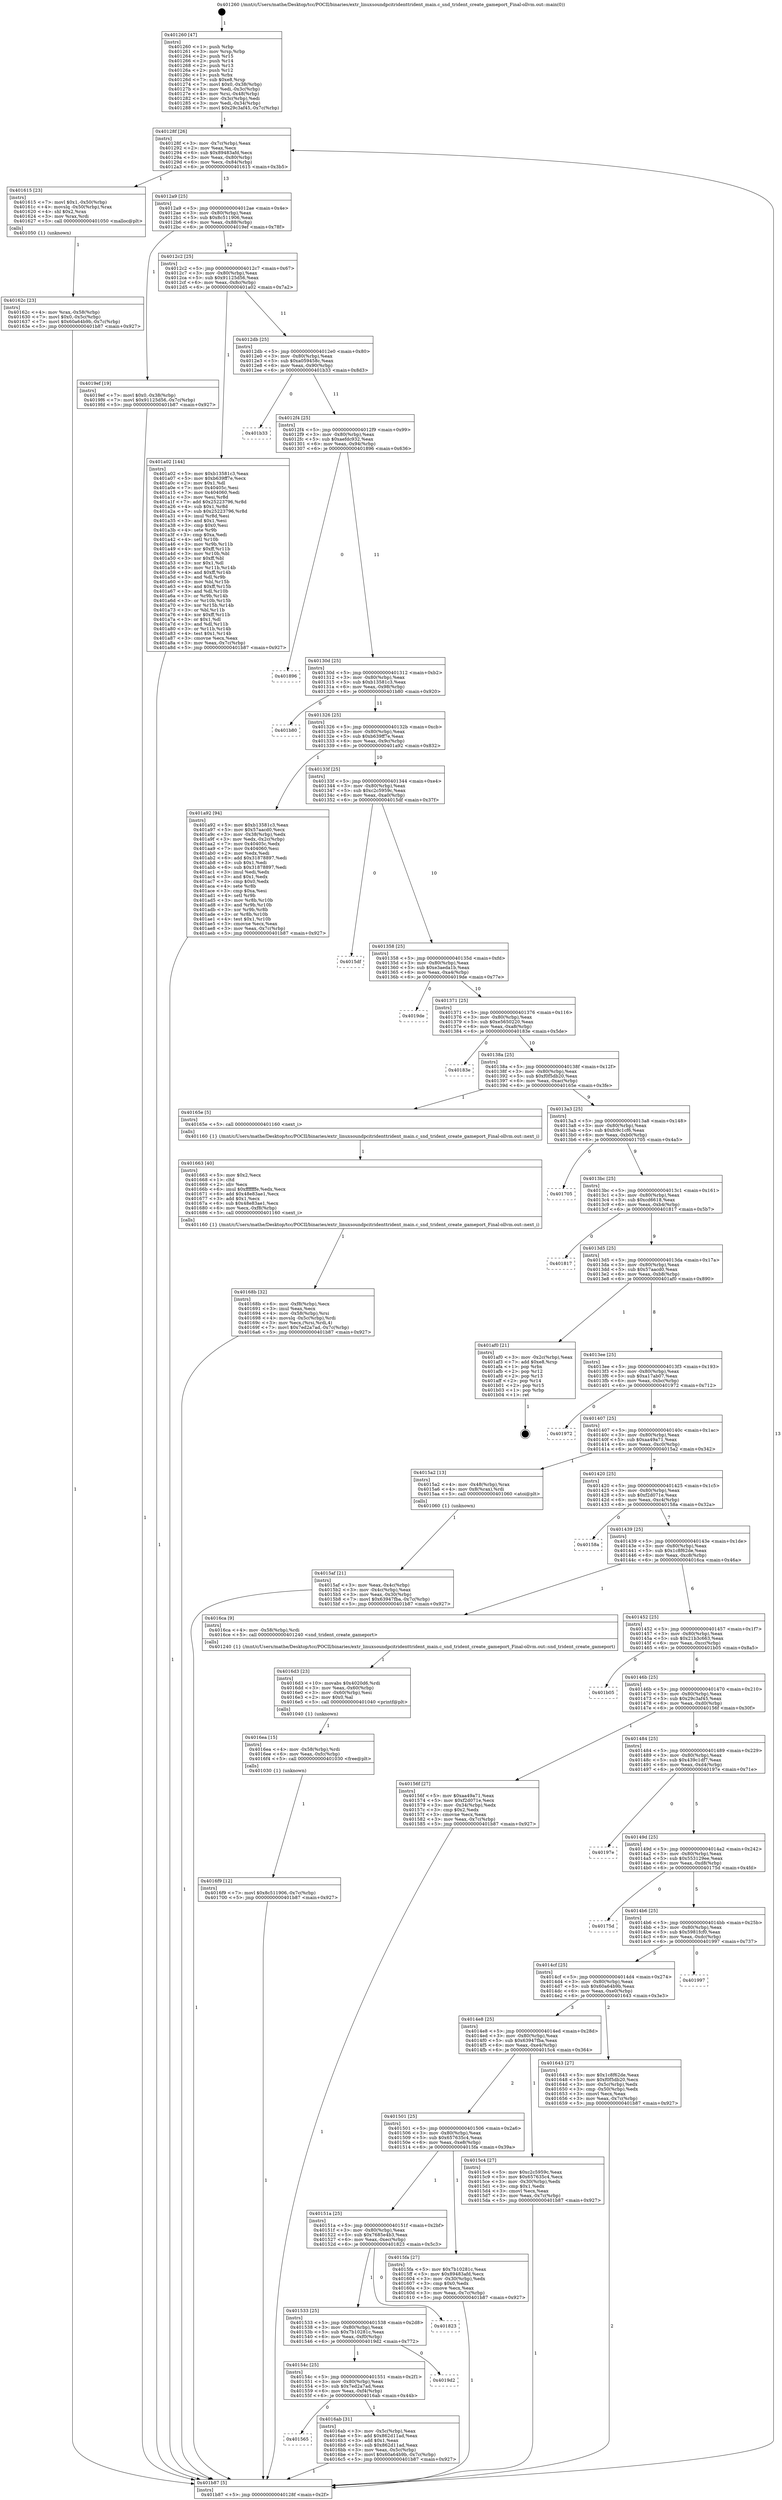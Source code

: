 digraph "0x401260" {
  label = "0x401260 (/mnt/c/Users/mathe/Desktop/tcc/POCII/binaries/extr_linuxsoundpcitridenttrident_main.c_snd_trident_create_gameport_Final-ollvm.out::main(0))"
  labelloc = "t"
  node[shape=record]

  Entry [label="",width=0.3,height=0.3,shape=circle,fillcolor=black,style=filled]
  "0x40128f" [label="{
     0x40128f [26]\l
     | [instrs]\l
     &nbsp;&nbsp;0x40128f \<+3\>: mov -0x7c(%rbp),%eax\l
     &nbsp;&nbsp;0x401292 \<+2\>: mov %eax,%ecx\l
     &nbsp;&nbsp;0x401294 \<+6\>: sub $0x89483afd,%ecx\l
     &nbsp;&nbsp;0x40129a \<+3\>: mov %eax,-0x80(%rbp)\l
     &nbsp;&nbsp;0x40129d \<+6\>: mov %ecx,-0x84(%rbp)\l
     &nbsp;&nbsp;0x4012a3 \<+6\>: je 0000000000401615 \<main+0x3b5\>\l
  }"]
  "0x401615" [label="{
     0x401615 [23]\l
     | [instrs]\l
     &nbsp;&nbsp;0x401615 \<+7\>: movl $0x1,-0x50(%rbp)\l
     &nbsp;&nbsp;0x40161c \<+4\>: movslq -0x50(%rbp),%rax\l
     &nbsp;&nbsp;0x401620 \<+4\>: shl $0x2,%rax\l
     &nbsp;&nbsp;0x401624 \<+3\>: mov %rax,%rdi\l
     &nbsp;&nbsp;0x401627 \<+5\>: call 0000000000401050 \<malloc@plt\>\l
     | [calls]\l
     &nbsp;&nbsp;0x401050 \{1\} (unknown)\l
  }"]
  "0x4012a9" [label="{
     0x4012a9 [25]\l
     | [instrs]\l
     &nbsp;&nbsp;0x4012a9 \<+5\>: jmp 00000000004012ae \<main+0x4e\>\l
     &nbsp;&nbsp;0x4012ae \<+3\>: mov -0x80(%rbp),%eax\l
     &nbsp;&nbsp;0x4012b1 \<+5\>: sub $0x8c511906,%eax\l
     &nbsp;&nbsp;0x4012b6 \<+6\>: mov %eax,-0x88(%rbp)\l
     &nbsp;&nbsp;0x4012bc \<+6\>: je 00000000004019ef \<main+0x78f\>\l
  }"]
  Exit [label="",width=0.3,height=0.3,shape=circle,fillcolor=black,style=filled,peripheries=2]
  "0x4019ef" [label="{
     0x4019ef [19]\l
     | [instrs]\l
     &nbsp;&nbsp;0x4019ef \<+7\>: movl $0x0,-0x38(%rbp)\l
     &nbsp;&nbsp;0x4019f6 \<+7\>: movl $0x91125d56,-0x7c(%rbp)\l
     &nbsp;&nbsp;0x4019fd \<+5\>: jmp 0000000000401b87 \<main+0x927\>\l
  }"]
  "0x4012c2" [label="{
     0x4012c2 [25]\l
     | [instrs]\l
     &nbsp;&nbsp;0x4012c2 \<+5\>: jmp 00000000004012c7 \<main+0x67\>\l
     &nbsp;&nbsp;0x4012c7 \<+3\>: mov -0x80(%rbp),%eax\l
     &nbsp;&nbsp;0x4012ca \<+5\>: sub $0x91125d56,%eax\l
     &nbsp;&nbsp;0x4012cf \<+6\>: mov %eax,-0x8c(%rbp)\l
     &nbsp;&nbsp;0x4012d5 \<+6\>: je 0000000000401a02 \<main+0x7a2\>\l
  }"]
  "0x4016f9" [label="{
     0x4016f9 [12]\l
     | [instrs]\l
     &nbsp;&nbsp;0x4016f9 \<+7\>: movl $0x8c511906,-0x7c(%rbp)\l
     &nbsp;&nbsp;0x401700 \<+5\>: jmp 0000000000401b87 \<main+0x927\>\l
  }"]
  "0x401a02" [label="{
     0x401a02 [144]\l
     | [instrs]\l
     &nbsp;&nbsp;0x401a02 \<+5\>: mov $0xb13581c3,%eax\l
     &nbsp;&nbsp;0x401a07 \<+5\>: mov $0xb639ff7e,%ecx\l
     &nbsp;&nbsp;0x401a0c \<+2\>: mov $0x1,%dl\l
     &nbsp;&nbsp;0x401a0e \<+7\>: mov 0x40405c,%esi\l
     &nbsp;&nbsp;0x401a15 \<+7\>: mov 0x404060,%edi\l
     &nbsp;&nbsp;0x401a1c \<+3\>: mov %esi,%r8d\l
     &nbsp;&nbsp;0x401a1f \<+7\>: add $0x25223796,%r8d\l
     &nbsp;&nbsp;0x401a26 \<+4\>: sub $0x1,%r8d\l
     &nbsp;&nbsp;0x401a2a \<+7\>: sub $0x25223796,%r8d\l
     &nbsp;&nbsp;0x401a31 \<+4\>: imul %r8d,%esi\l
     &nbsp;&nbsp;0x401a35 \<+3\>: and $0x1,%esi\l
     &nbsp;&nbsp;0x401a38 \<+3\>: cmp $0x0,%esi\l
     &nbsp;&nbsp;0x401a3b \<+4\>: sete %r9b\l
     &nbsp;&nbsp;0x401a3f \<+3\>: cmp $0xa,%edi\l
     &nbsp;&nbsp;0x401a42 \<+4\>: setl %r10b\l
     &nbsp;&nbsp;0x401a46 \<+3\>: mov %r9b,%r11b\l
     &nbsp;&nbsp;0x401a49 \<+4\>: xor $0xff,%r11b\l
     &nbsp;&nbsp;0x401a4d \<+3\>: mov %r10b,%bl\l
     &nbsp;&nbsp;0x401a50 \<+3\>: xor $0xff,%bl\l
     &nbsp;&nbsp;0x401a53 \<+3\>: xor $0x1,%dl\l
     &nbsp;&nbsp;0x401a56 \<+3\>: mov %r11b,%r14b\l
     &nbsp;&nbsp;0x401a59 \<+4\>: and $0xff,%r14b\l
     &nbsp;&nbsp;0x401a5d \<+3\>: and %dl,%r9b\l
     &nbsp;&nbsp;0x401a60 \<+3\>: mov %bl,%r15b\l
     &nbsp;&nbsp;0x401a63 \<+4\>: and $0xff,%r15b\l
     &nbsp;&nbsp;0x401a67 \<+3\>: and %dl,%r10b\l
     &nbsp;&nbsp;0x401a6a \<+3\>: or %r9b,%r14b\l
     &nbsp;&nbsp;0x401a6d \<+3\>: or %r10b,%r15b\l
     &nbsp;&nbsp;0x401a70 \<+3\>: xor %r15b,%r14b\l
     &nbsp;&nbsp;0x401a73 \<+3\>: or %bl,%r11b\l
     &nbsp;&nbsp;0x401a76 \<+4\>: xor $0xff,%r11b\l
     &nbsp;&nbsp;0x401a7a \<+3\>: or $0x1,%dl\l
     &nbsp;&nbsp;0x401a7d \<+3\>: and %dl,%r11b\l
     &nbsp;&nbsp;0x401a80 \<+3\>: or %r11b,%r14b\l
     &nbsp;&nbsp;0x401a83 \<+4\>: test $0x1,%r14b\l
     &nbsp;&nbsp;0x401a87 \<+3\>: cmovne %ecx,%eax\l
     &nbsp;&nbsp;0x401a8a \<+3\>: mov %eax,-0x7c(%rbp)\l
     &nbsp;&nbsp;0x401a8d \<+5\>: jmp 0000000000401b87 \<main+0x927\>\l
  }"]
  "0x4012db" [label="{
     0x4012db [25]\l
     | [instrs]\l
     &nbsp;&nbsp;0x4012db \<+5\>: jmp 00000000004012e0 \<main+0x80\>\l
     &nbsp;&nbsp;0x4012e0 \<+3\>: mov -0x80(%rbp),%eax\l
     &nbsp;&nbsp;0x4012e3 \<+5\>: sub $0xa059458c,%eax\l
     &nbsp;&nbsp;0x4012e8 \<+6\>: mov %eax,-0x90(%rbp)\l
     &nbsp;&nbsp;0x4012ee \<+6\>: je 0000000000401b33 \<main+0x8d3\>\l
  }"]
  "0x4016ea" [label="{
     0x4016ea [15]\l
     | [instrs]\l
     &nbsp;&nbsp;0x4016ea \<+4\>: mov -0x58(%rbp),%rdi\l
     &nbsp;&nbsp;0x4016ee \<+6\>: mov %eax,-0xfc(%rbp)\l
     &nbsp;&nbsp;0x4016f4 \<+5\>: call 0000000000401030 \<free@plt\>\l
     | [calls]\l
     &nbsp;&nbsp;0x401030 \{1\} (unknown)\l
  }"]
  "0x401b33" [label="{
     0x401b33\l
  }", style=dashed]
  "0x4012f4" [label="{
     0x4012f4 [25]\l
     | [instrs]\l
     &nbsp;&nbsp;0x4012f4 \<+5\>: jmp 00000000004012f9 \<main+0x99\>\l
     &nbsp;&nbsp;0x4012f9 \<+3\>: mov -0x80(%rbp),%eax\l
     &nbsp;&nbsp;0x4012fc \<+5\>: sub $0xaefdc932,%eax\l
     &nbsp;&nbsp;0x401301 \<+6\>: mov %eax,-0x94(%rbp)\l
     &nbsp;&nbsp;0x401307 \<+6\>: je 0000000000401896 \<main+0x636\>\l
  }"]
  "0x4016d3" [label="{
     0x4016d3 [23]\l
     | [instrs]\l
     &nbsp;&nbsp;0x4016d3 \<+10\>: movabs $0x4020d6,%rdi\l
     &nbsp;&nbsp;0x4016dd \<+3\>: mov %eax,-0x60(%rbp)\l
     &nbsp;&nbsp;0x4016e0 \<+3\>: mov -0x60(%rbp),%esi\l
     &nbsp;&nbsp;0x4016e3 \<+2\>: mov $0x0,%al\l
     &nbsp;&nbsp;0x4016e5 \<+5\>: call 0000000000401040 \<printf@plt\>\l
     | [calls]\l
     &nbsp;&nbsp;0x401040 \{1\} (unknown)\l
  }"]
  "0x401896" [label="{
     0x401896\l
  }", style=dashed]
  "0x40130d" [label="{
     0x40130d [25]\l
     | [instrs]\l
     &nbsp;&nbsp;0x40130d \<+5\>: jmp 0000000000401312 \<main+0xb2\>\l
     &nbsp;&nbsp;0x401312 \<+3\>: mov -0x80(%rbp),%eax\l
     &nbsp;&nbsp;0x401315 \<+5\>: sub $0xb13581c3,%eax\l
     &nbsp;&nbsp;0x40131a \<+6\>: mov %eax,-0x98(%rbp)\l
     &nbsp;&nbsp;0x401320 \<+6\>: je 0000000000401b80 \<main+0x920\>\l
  }"]
  "0x401565" [label="{
     0x401565\l
  }", style=dashed]
  "0x401b80" [label="{
     0x401b80\l
  }", style=dashed]
  "0x401326" [label="{
     0x401326 [25]\l
     | [instrs]\l
     &nbsp;&nbsp;0x401326 \<+5\>: jmp 000000000040132b \<main+0xcb\>\l
     &nbsp;&nbsp;0x40132b \<+3\>: mov -0x80(%rbp),%eax\l
     &nbsp;&nbsp;0x40132e \<+5\>: sub $0xb639ff7e,%eax\l
     &nbsp;&nbsp;0x401333 \<+6\>: mov %eax,-0x9c(%rbp)\l
     &nbsp;&nbsp;0x401339 \<+6\>: je 0000000000401a92 \<main+0x832\>\l
  }"]
  "0x4016ab" [label="{
     0x4016ab [31]\l
     | [instrs]\l
     &nbsp;&nbsp;0x4016ab \<+3\>: mov -0x5c(%rbp),%eax\l
     &nbsp;&nbsp;0x4016ae \<+5\>: add $0x862d11ad,%eax\l
     &nbsp;&nbsp;0x4016b3 \<+3\>: add $0x1,%eax\l
     &nbsp;&nbsp;0x4016b6 \<+5\>: sub $0x862d11ad,%eax\l
     &nbsp;&nbsp;0x4016bb \<+3\>: mov %eax,-0x5c(%rbp)\l
     &nbsp;&nbsp;0x4016be \<+7\>: movl $0x60a64b9b,-0x7c(%rbp)\l
     &nbsp;&nbsp;0x4016c5 \<+5\>: jmp 0000000000401b87 \<main+0x927\>\l
  }"]
  "0x401a92" [label="{
     0x401a92 [94]\l
     | [instrs]\l
     &nbsp;&nbsp;0x401a92 \<+5\>: mov $0xb13581c3,%eax\l
     &nbsp;&nbsp;0x401a97 \<+5\>: mov $0x57aacd0,%ecx\l
     &nbsp;&nbsp;0x401a9c \<+3\>: mov -0x38(%rbp),%edx\l
     &nbsp;&nbsp;0x401a9f \<+3\>: mov %edx,-0x2c(%rbp)\l
     &nbsp;&nbsp;0x401aa2 \<+7\>: mov 0x40405c,%edx\l
     &nbsp;&nbsp;0x401aa9 \<+7\>: mov 0x404060,%esi\l
     &nbsp;&nbsp;0x401ab0 \<+2\>: mov %edx,%edi\l
     &nbsp;&nbsp;0x401ab2 \<+6\>: add $0x31878897,%edi\l
     &nbsp;&nbsp;0x401ab8 \<+3\>: sub $0x1,%edi\l
     &nbsp;&nbsp;0x401abb \<+6\>: sub $0x31878897,%edi\l
     &nbsp;&nbsp;0x401ac1 \<+3\>: imul %edi,%edx\l
     &nbsp;&nbsp;0x401ac4 \<+3\>: and $0x1,%edx\l
     &nbsp;&nbsp;0x401ac7 \<+3\>: cmp $0x0,%edx\l
     &nbsp;&nbsp;0x401aca \<+4\>: sete %r8b\l
     &nbsp;&nbsp;0x401ace \<+3\>: cmp $0xa,%esi\l
     &nbsp;&nbsp;0x401ad1 \<+4\>: setl %r9b\l
     &nbsp;&nbsp;0x401ad5 \<+3\>: mov %r8b,%r10b\l
     &nbsp;&nbsp;0x401ad8 \<+3\>: and %r9b,%r10b\l
     &nbsp;&nbsp;0x401adb \<+3\>: xor %r9b,%r8b\l
     &nbsp;&nbsp;0x401ade \<+3\>: or %r8b,%r10b\l
     &nbsp;&nbsp;0x401ae1 \<+4\>: test $0x1,%r10b\l
     &nbsp;&nbsp;0x401ae5 \<+3\>: cmovne %ecx,%eax\l
     &nbsp;&nbsp;0x401ae8 \<+3\>: mov %eax,-0x7c(%rbp)\l
     &nbsp;&nbsp;0x401aeb \<+5\>: jmp 0000000000401b87 \<main+0x927\>\l
  }"]
  "0x40133f" [label="{
     0x40133f [25]\l
     | [instrs]\l
     &nbsp;&nbsp;0x40133f \<+5\>: jmp 0000000000401344 \<main+0xe4\>\l
     &nbsp;&nbsp;0x401344 \<+3\>: mov -0x80(%rbp),%eax\l
     &nbsp;&nbsp;0x401347 \<+5\>: sub $0xc2c5959c,%eax\l
     &nbsp;&nbsp;0x40134c \<+6\>: mov %eax,-0xa0(%rbp)\l
     &nbsp;&nbsp;0x401352 \<+6\>: je 00000000004015df \<main+0x37f\>\l
  }"]
  "0x40154c" [label="{
     0x40154c [25]\l
     | [instrs]\l
     &nbsp;&nbsp;0x40154c \<+5\>: jmp 0000000000401551 \<main+0x2f1\>\l
     &nbsp;&nbsp;0x401551 \<+3\>: mov -0x80(%rbp),%eax\l
     &nbsp;&nbsp;0x401554 \<+5\>: sub $0x7ed2a7ad,%eax\l
     &nbsp;&nbsp;0x401559 \<+6\>: mov %eax,-0xf4(%rbp)\l
     &nbsp;&nbsp;0x40155f \<+6\>: je 00000000004016ab \<main+0x44b\>\l
  }"]
  "0x4015df" [label="{
     0x4015df\l
  }", style=dashed]
  "0x401358" [label="{
     0x401358 [25]\l
     | [instrs]\l
     &nbsp;&nbsp;0x401358 \<+5\>: jmp 000000000040135d \<main+0xfd\>\l
     &nbsp;&nbsp;0x40135d \<+3\>: mov -0x80(%rbp),%eax\l
     &nbsp;&nbsp;0x401360 \<+5\>: sub $0xe3aeda1b,%eax\l
     &nbsp;&nbsp;0x401365 \<+6\>: mov %eax,-0xa4(%rbp)\l
     &nbsp;&nbsp;0x40136b \<+6\>: je 00000000004019de \<main+0x77e\>\l
  }"]
  "0x4019d2" [label="{
     0x4019d2\l
  }", style=dashed]
  "0x4019de" [label="{
     0x4019de\l
  }", style=dashed]
  "0x401371" [label="{
     0x401371 [25]\l
     | [instrs]\l
     &nbsp;&nbsp;0x401371 \<+5\>: jmp 0000000000401376 \<main+0x116\>\l
     &nbsp;&nbsp;0x401376 \<+3\>: mov -0x80(%rbp),%eax\l
     &nbsp;&nbsp;0x401379 \<+5\>: sub $0xe5650220,%eax\l
     &nbsp;&nbsp;0x40137e \<+6\>: mov %eax,-0xa8(%rbp)\l
     &nbsp;&nbsp;0x401384 \<+6\>: je 000000000040183e \<main+0x5de\>\l
  }"]
  "0x401533" [label="{
     0x401533 [25]\l
     | [instrs]\l
     &nbsp;&nbsp;0x401533 \<+5\>: jmp 0000000000401538 \<main+0x2d8\>\l
     &nbsp;&nbsp;0x401538 \<+3\>: mov -0x80(%rbp),%eax\l
     &nbsp;&nbsp;0x40153b \<+5\>: sub $0x7b10281c,%eax\l
     &nbsp;&nbsp;0x401540 \<+6\>: mov %eax,-0xf0(%rbp)\l
     &nbsp;&nbsp;0x401546 \<+6\>: je 00000000004019d2 \<main+0x772\>\l
  }"]
  "0x40183e" [label="{
     0x40183e\l
  }", style=dashed]
  "0x40138a" [label="{
     0x40138a [25]\l
     | [instrs]\l
     &nbsp;&nbsp;0x40138a \<+5\>: jmp 000000000040138f \<main+0x12f\>\l
     &nbsp;&nbsp;0x40138f \<+3\>: mov -0x80(%rbp),%eax\l
     &nbsp;&nbsp;0x401392 \<+5\>: sub $0xf0f5db20,%eax\l
     &nbsp;&nbsp;0x401397 \<+6\>: mov %eax,-0xac(%rbp)\l
     &nbsp;&nbsp;0x40139d \<+6\>: je 000000000040165e \<main+0x3fe\>\l
  }"]
  "0x401823" [label="{
     0x401823\l
  }", style=dashed]
  "0x40165e" [label="{
     0x40165e [5]\l
     | [instrs]\l
     &nbsp;&nbsp;0x40165e \<+5\>: call 0000000000401160 \<next_i\>\l
     | [calls]\l
     &nbsp;&nbsp;0x401160 \{1\} (/mnt/c/Users/mathe/Desktop/tcc/POCII/binaries/extr_linuxsoundpcitridenttrident_main.c_snd_trident_create_gameport_Final-ollvm.out::next_i)\l
  }"]
  "0x4013a3" [label="{
     0x4013a3 [25]\l
     | [instrs]\l
     &nbsp;&nbsp;0x4013a3 \<+5\>: jmp 00000000004013a8 \<main+0x148\>\l
     &nbsp;&nbsp;0x4013a8 \<+3\>: mov -0x80(%rbp),%eax\l
     &nbsp;&nbsp;0x4013ab \<+5\>: sub $0xfc9c1cf6,%eax\l
     &nbsp;&nbsp;0x4013b0 \<+6\>: mov %eax,-0xb0(%rbp)\l
     &nbsp;&nbsp;0x4013b6 \<+6\>: je 0000000000401705 \<main+0x4a5\>\l
  }"]
  "0x40168b" [label="{
     0x40168b [32]\l
     | [instrs]\l
     &nbsp;&nbsp;0x40168b \<+6\>: mov -0xf8(%rbp),%ecx\l
     &nbsp;&nbsp;0x401691 \<+3\>: imul %eax,%ecx\l
     &nbsp;&nbsp;0x401694 \<+4\>: mov -0x58(%rbp),%rsi\l
     &nbsp;&nbsp;0x401698 \<+4\>: movslq -0x5c(%rbp),%rdi\l
     &nbsp;&nbsp;0x40169c \<+3\>: mov %ecx,(%rsi,%rdi,4)\l
     &nbsp;&nbsp;0x40169f \<+7\>: movl $0x7ed2a7ad,-0x7c(%rbp)\l
     &nbsp;&nbsp;0x4016a6 \<+5\>: jmp 0000000000401b87 \<main+0x927\>\l
  }"]
  "0x401705" [label="{
     0x401705\l
  }", style=dashed]
  "0x4013bc" [label="{
     0x4013bc [25]\l
     | [instrs]\l
     &nbsp;&nbsp;0x4013bc \<+5\>: jmp 00000000004013c1 \<main+0x161\>\l
     &nbsp;&nbsp;0x4013c1 \<+3\>: mov -0x80(%rbp),%eax\l
     &nbsp;&nbsp;0x4013c4 \<+5\>: sub $0xcd6618,%eax\l
     &nbsp;&nbsp;0x4013c9 \<+6\>: mov %eax,-0xb4(%rbp)\l
     &nbsp;&nbsp;0x4013cf \<+6\>: je 0000000000401817 \<main+0x5b7\>\l
  }"]
  "0x401663" [label="{
     0x401663 [40]\l
     | [instrs]\l
     &nbsp;&nbsp;0x401663 \<+5\>: mov $0x2,%ecx\l
     &nbsp;&nbsp;0x401668 \<+1\>: cltd\l
     &nbsp;&nbsp;0x401669 \<+2\>: idiv %ecx\l
     &nbsp;&nbsp;0x40166b \<+6\>: imul $0xfffffffe,%edx,%ecx\l
     &nbsp;&nbsp;0x401671 \<+6\>: add $0x48e83ae1,%ecx\l
     &nbsp;&nbsp;0x401677 \<+3\>: add $0x1,%ecx\l
     &nbsp;&nbsp;0x40167a \<+6\>: sub $0x48e83ae1,%ecx\l
     &nbsp;&nbsp;0x401680 \<+6\>: mov %ecx,-0xf8(%rbp)\l
     &nbsp;&nbsp;0x401686 \<+5\>: call 0000000000401160 \<next_i\>\l
     | [calls]\l
     &nbsp;&nbsp;0x401160 \{1\} (/mnt/c/Users/mathe/Desktop/tcc/POCII/binaries/extr_linuxsoundpcitridenttrident_main.c_snd_trident_create_gameport_Final-ollvm.out::next_i)\l
  }"]
  "0x401817" [label="{
     0x401817\l
  }", style=dashed]
  "0x4013d5" [label="{
     0x4013d5 [25]\l
     | [instrs]\l
     &nbsp;&nbsp;0x4013d5 \<+5\>: jmp 00000000004013da \<main+0x17a\>\l
     &nbsp;&nbsp;0x4013da \<+3\>: mov -0x80(%rbp),%eax\l
     &nbsp;&nbsp;0x4013dd \<+5\>: sub $0x57aacd0,%eax\l
     &nbsp;&nbsp;0x4013e2 \<+6\>: mov %eax,-0xb8(%rbp)\l
     &nbsp;&nbsp;0x4013e8 \<+6\>: je 0000000000401af0 \<main+0x890\>\l
  }"]
  "0x40162c" [label="{
     0x40162c [23]\l
     | [instrs]\l
     &nbsp;&nbsp;0x40162c \<+4\>: mov %rax,-0x58(%rbp)\l
     &nbsp;&nbsp;0x401630 \<+7\>: movl $0x0,-0x5c(%rbp)\l
     &nbsp;&nbsp;0x401637 \<+7\>: movl $0x60a64b9b,-0x7c(%rbp)\l
     &nbsp;&nbsp;0x40163e \<+5\>: jmp 0000000000401b87 \<main+0x927\>\l
  }"]
  "0x401af0" [label="{
     0x401af0 [21]\l
     | [instrs]\l
     &nbsp;&nbsp;0x401af0 \<+3\>: mov -0x2c(%rbp),%eax\l
     &nbsp;&nbsp;0x401af3 \<+7\>: add $0xe8,%rsp\l
     &nbsp;&nbsp;0x401afa \<+1\>: pop %rbx\l
     &nbsp;&nbsp;0x401afb \<+2\>: pop %r12\l
     &nbsp;&nbsp;0x401afd \<+2\>: pop %r13\l
     &nbsp;&nbsp;0x401aff \<+2\>: pop %r14\l
     &nbsp;&nbsp;0x401b01 \<+2\>: pop %r15\l
     &nbsp;&nbsp;0x401b03 \<+1\>: pop %rbp\l
     &nbsp;&nbsp;0x401b04 \<+1\>: ret\l
  }"]
  "0x4013ee" [label="{
     0x4013ee [25]\l
     | [instrs]\l
     &nbsp;&nbsp;0x4013ee \<+5\>: jmp 00000000004013f3 \<main+0x193\>\l
     &nbsp;&nbsp;0x4013f3 \<+3\>: mov -0x80(%rbp),%eax\l
     &nbsp;&nbsp;0x4013f6 \<+5\>: sub $0xa17ab07,%eax\l
     &nbsp;&nbsp;0x4013fb \<+6\>: mov %eax,-0xbc(%rbp)\l
     &nbsp;&nbsp;0x401401 \<+6\>: je 0000000000401972 \<main+0x712\>\l
  }"]
  "0x40151a" [label="{
     0x40151a [25]\l
     | [instrs]\l
     &nbsp;&nbsp;0x40151a \<+5\>: jmp 000000000040151f \<main+0x2bf\>\l
     &nbsp;&nbsp;0x40151f \<+3\>: mov -0x80(%rbp),%eax\l
     &nbsp;&nbsp;0x401522 \<+5\>: sub $0x7685e4b3,%eax\l
     &nbsp;&nbsp;0x401527 \<+6\>: mov %eax,-0xec(%rbp)\l
     &nbsp;&nbsp;0x40152d \<+6\>: je 0000000000401823 \<main+0x5c3\>\l
  }"]
  "0x401972" [label="{
     0x401972\l
  }", style=dashed]
  "0x401407" [label="{
     0x401407 [25]\l
     | [instrs]\l
     &nbsp;&nbsp;0x401407 \<+5\>: jmp 000000000040140c \<main+0x1ac\>\l
     &nbsp;&nbsp;0x40140c \<+3\>: mov -0x80(%rbp),%eax\l
     &nbsp;&nbsp;0x40140f \<+5\>: sub $0xaa49a71,%eax\l
     &nbsp;&nbsp;0x401414 \<+6\>: mov %eax,-0xc0(%rbp)\l
     &nbsp;&nbsp;0x40141a \<+6\>: je 00000000004015a2 \<main+0x342\>\l
  }"]
  "0x4015fa" [label="{
     0x4015fa [27]\l
     | [instrs]\l
     &nbsp;&nbsp;0x4015fa \<+5\>: mov $0x7b10281c,%eax\l
     &nbsp;&nbsp;0x4015ff \<+5\>: mov $0x89483afd,%ecx\l
     &nbsp;&nbsp;0x401604 \<+3\>: mov -0x30(%rbp),%edx\l
     &nbsp;&nbsp;0x401607 \<+3\>: cmp $0x0,%edx\l
     &nbsp;&nbsp;0x40160a \<+3\>: cmove %ecx,%eax\l
     &nbsp;&nbsp;0x40160d \<+3\>: mov %eax,-0x7c(%rbp)\l
     &nbsp;&nbsp;0x401610 \<+5\>: jmp 0000000000401b87 \<main+0x927\>\l
  }"]
  "0x4015a2" [label="{
     0x4015a2 [13]\l
     | [instrs]\l
     &nbsp;&nbsp;0x4015a2 \<+4\>: mov -0x48(%rbp),%rax\l
     &nbsp;&nbsp;0x4015a6 \<+4\>: mov 0x8(%rax),%rdi\l
     &nbsp;&nbsp;0x4015aa \<+5\>: call 0000000000401060 \<atoi@plt\>\l
     | [calls]\l
     &nbsp;&nbsp;0x401060 \{1\} (unknown)\l
  }"]
  "0x401420" [label="{
     0x401420 [25]\l
     | [instrs]\l
     &nbsp;&nbsp;0x401420 \<+5\>: jmp 0000000000401425 \<main+0x1c5\>\l
     &nbsp;&nbsp;0x401425 \<+3\>: mov -0x80(%rbp),%eax\l
     &nbsp;&nbsp;0x401428 \<+5\>: sub $0xf2d071e,%eax\l
     &nbsp;&nbsp;0x40142d \<+6\>: mov %eax,-0xc4(%rbp)\l
     &nbsp;&nbsp;0x401433 \<+6\>: je 000000000040158a \<main+0x32a\>\l
  }"]
  "0x401501" [label="{
     0x401501 [25]\l
     | [instrs]\l
     &nbsp;&nbsp;0x401501 \<+5\>: jmp 0000000000401506 \<main+0x2a6\>\l
     &nbsp;&nbsp;0x401506 \<+3\>: mov -0x80(%rbp),%eax\l
     &nbsp;&nbsp;0x401509 \<+5\>: sub $0x657635c4,%eax\l
     &nbsp;&nbsp;0x40150e \<+6\>: mov %eax,-0xe8(%rbp)\l
     &nbsp;&nbsp;0x401514 \<+6\>: je 00000000004015fa \<main+0x39a\>\l
  }"]
  "0x40158a" [label="{
     0x40158a\l
  }", style=dashed]
  "0x401439" [label="{
     0x401439 [25]\l
     | [instrs]\l
     &nbsp;&nbsp;0x401439 \<+5\>: jmp 000000000040143e \<main+0x1de\>\l
     &nbsp;&nbsp;0x40143e \<+3\>: mov -0x80(%rbp),%eax\l
     &nbsp;&nbsp;0x401441 \<+5\>: sub $0x1c8f62de,%eax\l
     &nbsp;&nbsp;0x401446 \<+6\>: mov %eax,-0xc8(%rbp)\l
     &nbsp;&nbsp;0x40144c \<+6\>: je 00000000004016ca \<main+0x46a\>\l
  }"]
  "0x4015c4" [label="{
     0x4015c4 [27]\l
     | [instrs]\l
     &nbsp;&nbsp;0x4015c4 \<+5\>: mov $0xc2c5959c,%eax\l
     &nbsp;&nbsp;0x4015c9 \<+5\>: mov $0x657635c4,%ecx\l
     &nbsp;&nbsp;0x4015ce \<+3\>: mov -0x30(%rbp),%edx\l
     &nbsp;&nbsp;0x4015d1 \<+3\>: cmp $0x1,%edx\l
     &nbsp;&nbsp;0x4015d4 \<+3\>: cmovl %ecx,%eax\l
     &nbsp;&nbsp;0x4015d7 \<+3\>: mov %eax,-0x7c(%rbp)\l
     &nbsp;&nbsp;0x4015da \<+5\>: jmp 0000000000401b87 \<main+0x927\>\l
  }"]
  "0x4016ca" [label="{
     0x4016ca [9]\l
     | [instrs]\l
     &nbsp;&nbsp;0x4016ca \<+4\>: mov -0x58(%rbp),%rdi\l
     &nbsp;&nbsp;0x4016ce \<+5\>: call 0000000000401240 \<snd_trident_create_gameport\>\l
     | [calls]\l
     &nbsp;&nbsp;0x401240 \{1\} (/mnt/c/Users/mathe/Desktop/tcc/POCII/binaries/extr_linuxsoundpcitridenttrident_main.c_snd_trident_create_gameport_Final-ollvm.out::snd_trident_create_gameport)\l
  }"]
  "0x401452" [label="{
     0x401452 [25]\l
     | [instrs]\l
     &nbsp;&nbsp;0x401452 \<+5\>: jmp 0000000000401457 \<main+0x1f7\>\l
     &nbsp;&nbsp;0x401457 \<+3\>: mov -0x80(%rbp),%eax\l
     &nbsp;&nbsp;0x40145a \<+5\>: sub $0x21b3c663,%eax\l
     &nbsp;&nbsp;0x40145f \<+6\>: mov %eax,-0xcc(%rbp)\l
     &nbsp;&nbsp;0x401465 \<+6\>: je 0000000000401b05 \<main+0x8a5\>\l
  }"]
  "0x4014e8" [label="{
     0x4014e8 [25]\l
     | [instrs]\l
     &nbsp;&nbsp;0x4014e8 \<+5\>: jmp 00000000004014ed \<main+0x28d\>\l
     &nbsp;&nbsp;0x4014ed \<+3\>: mov -0x80(%rbp),%eax\l
     &nbsp;&nbsp;0x4014f0 \<+5\>: sub $0x63947fba,%eax\l
     &nbsp;&nbsp;0x4014f5 \<+6\>: mov %eax,-0xe4(%rbp)\l
     &nbsp;&nbsp;0x4014fb \<+6\>: je 00000000004015c4 \<main+0x364\>\l
  }"]
  "0x401b05" [label="{
     0x401b05\l
  }", style=dashed]
  "0x40146b" [label="{
     0x40146b [25]\l
     | [instrs]\l
     &nbsp;&nbsp;0x40146b \<+5\>: jmp 0000000000401470 \<main+0x210\>\l
     &nbsp;&nbsp;0x401470 \<+3\>: mov -0x80(%rbp),%eax\l
     &nbsp;&nbsp;0x401473 \<+5\>: sub $0x29c3af45,%eax\l
     &nbsp;&nbsp;0x401478 \<+6\>: mov %eax,-0xd0(%rbp)\l
     &nbsp;&nbsp;0x40147e \<+6\>: je 000000000040156f \<main+0x30f\>\l
  }"]
  "0x401643" [label="{
     0x401643 [27]\l
     | [instrs]\l
     &nbsp;&nbsp;0x401643 \<+5\>: mov $0x1c8f62de,%eax\l
     &nbsp;&nbsp;0x401648 \<+5\>: mov $0xf0f5db20,%ecx\l
     &nbsp;&nbsp;0x40164d \<+3\>: mov -0x5c(%rbp),%edx\l
     &nbsp;&nbsp;0x401650 \<+3\>: cmp -0x50(%rbp),%edx\l
     &nbsp;&nbsp;0x401653 \<+3\>: cmovl %ecx,%eax\l
     &nbsp;&nbsp;0x401656 \<+3\>: mov %eax,-0x7c(%rbp)\l
     &nbsp;&nbsp;0x401659 \<+5\>: jmp 0000000000401b87 \<main+0x927\>\l
  }"]
  "0x40156f" [label="{
     0x40156f [27]\l
     | [instrs]\l
     &nbsp;&nbsp;0x40156f \<+5\>: mov $0xaa49a71,%eax\l
     &nbsp;&nbsp;0x401574 \<+5\>: mov $0xf2d071e,%ecx\l
     &nbsp;&nbsp;0x401579 \<+3\>: mov -0x34(%rbp),%edx\l
     &nbsp;&nbsp;0x40157c \<+3\>: cmp $0x2,%edx\l
     &nbsp;&nbsp;0x40157f \<+3\>: cmovne %ecx,%eax\l
     &nbsp;&nbsp;0x401582 \<+3\>: mov %eax,-0x7c(%rbp)\l
     &nbsp;&nbsp;0x401585 \<+5\>: jmp 0000000000401b87 \<main+0x927\>\l
  }"]
  "0x401484" [label="{
     0x401484 [25]\l
     | [instrs]\l
     &nbsp;&nbsp;0x401484 \<+5\>: jmp 0000000000401489 \<main+0x229\>\l
     &nbsp;&nbsp;0x401489 \<+3\>: mov -0x80(%rbp),%eax\l
     &nbsp;&nbsp;0x40148c \<+5\>: sub $0x439c1df7,%eax\l
     &nbsp;&nbsp;0x401491 \<+6\>: mov %eax,-0xd4(%rbp)\l
     &nbsp;&nbsp;0x401497 \<+6\>: je 000000000040197e \<main+0x71e\>\l
  }"]
  "0x401b87" [label="{
     0x401b87 [5]\l
     | [instrs]\l
     &nbsp;&nbsp;0x401b87 \<+5\>: jmp 000000000040128f \<main+0x2f\>\l
  }"]
  "0x401260" [label="{
     0x401260 [47]\l
     | [instrs]\l
     &nbsp;&nbsp;0x401260 \<+1\>: push %rbp\l
     &nbsp;&nbsp;0x401261 \<+3\>: mov %rsp,%rbp\l
     &nbsp;&nbsp;0x401264 \<+2\>: push %r15\l
     &nbsp;&nbsp;0x401266 \<+2\>: push %r14\l
     &nbsp;&nbsp;0x401268 \<+2\>: push %r13\l
     &nbsp;&nbsp;0x40126a \<+2\>: push %r12\l
     &nbsp;&nbsp;0x40126c \<+1\>: push %rbx\l
     &nbsp;&nbsp;0x40126d \<+7\>: sub $0xe8,%rsp\l
     &nbsp;&nbsp;0x401274 \<+7\>: movl $0x0,-0x38(%rbp)\l
     &nbsp;&nbsp;0x40127b \<+3\>: mov %edi,-0x3c(%rbp)\l
     &nbsp;&nbsp;0x40127e \<+4\>: mov %rsi,-0x48(%rbp)\l
     &nbsp;&nbsp;0x401282 \<+3\>: mov -0x3c(%rbp),%edi\l
     &nbsp;&nbsp;0x401285 \<+3\>: mov %edi,-0x34(%rbp)\l
     &nbsp;&nbsp;0x401288 \<+7\>: movl $0x29c3af45,-0x7c(%rbp)\l
  }"]
  "0x4015af" [label="{
     0x4015af [21]\l
     | [instrs]\l
     &nbsp;&nbsp;0x4015af \<+3\>: mov %eax,-0x4c(%rbp)\l
     &nbsp;&nbsp;0x4015b2 \<+3\>: mov -0x4c(%rbp),%eax\l
     &nbsp;&nbsp;0x4015b5 \<+3\>: mov %eax,-0x30(%rbp)\l
     &nbsp;&nbsp;0x4015b8 \<+7\>: movl $0x63947fba,-0x7c(%rbp)\l
     &nbsp;&nbsp;0x4015bf \<+5\>: jmp 0000000000401b87 \<main+0x927\>\l
  }"]
  "0x4014cf" [label="{
     0x4014cf [25]\l
     | [instrs]\l
     &nbsp;&nbsp;0x4014cf \<+5\>: jmp 00000000004014d4 \<main+0x274\>\l
     &nbsp;&nbsp;0x4014d4 \<+3\>: mov -0x80(%rbp),%eax\l
     &nbsp;&nbsp;0x4014d7 \<+5\>: sub $0x60a64b9b,%eax\l
     &nbsp;&nbsp;0x4014dc \<+6\>: mov %eax,-0xe0(%rbp)\l
     &nbsp;&nbsp;0x4014e2 \<+6\>: je 0000000000401643 \<main+0x3e3\>\l
  }"]
  "0x40197e" [label="{
     0x40197e\l
  }", style=dashed]
  "0x40149d" [label="{
     0x40149d [25]\l
     | [instrs]\l
     &nbsp;&nbsp;0x40149d \<+5\>: jmp 00000000004014a2 \<main+0x242\>\l
     &nbsp;&nbsp;0x4014a2 \<+3\>: mov -0x80(%rbp),%eax\l
     &nbsp;&nbsp;0x4014a5 \<+5\>: sub $0x553129ee,%eax\l
     &nbsp;&nbsp;0x4014aa \<+6\>: mov %eax,-0xd8(%rbp)\l
     &nbsp;&nbsp;0x4014b0 \<+6\>: je 000000000040175d \<main+0x4fd\>\l
  }"]
  "0x401997" [label="{
     0x401997\l
  }", style=dashed]
  "0x40175d" [label="{
     0x40175d\l
  }", style=dashed]
  "0x4014b6" [label="{
     0x4014b6 [25]\l
     | [instrs]\l
     &nbsp;&nbsp;0x4014b6 \<+5\>: jmp 00000000004014bb \<main+0x25b\>\l
     &nbsp;&nbsp;0x4014bb \<+3\>: mov -0x80(%rbp),%eax\l
     &nbsp;&nbsp;0x4014be \<+5\>: sub $0x5981fcf0,%eax\l
     &nbsp;&nbsp;0x4014c3 \<+6\>: mov %eax,-0xdc(%rbp)\l
     &nbsp;&nbsp;0x4014c9 \<+6\>: je 0000000000401997 \<main+0x737\>\l
  }"]
  Entry -> "0x401260" [label=" 1"]
  "0x40128f" -> "0x401615" [label=" 1"]
  "0x40128f" -> "0x4012a9" [label=" 13"]
  "0x401af0" -> Exit [label=" 1"]
  "0x4012a9" -> "0x4019ef" [label=" 1"]
  "0x4012a9" -> "0x4012c2" [label=" 12"]
  "0x401a92" -> "0x401b87" [label=" 1"]
  "0x4012c2" -> "0x401a02" [label=" 1"]
  "0x4012c2" -> "0x4012db" [label=" 11"]
  "0x401a02" -> "0x401b87" [label=" 1"]
  "0x4012db" -> "0x401b33" [label=" 0"]
  "0x4012db" -> "0x4012f4" [label=" 11"]
  "0x4019ef" -> "0x401b87" [label=" 1"]
  "0x4012f4" -> "0x401896" [label=" 0"]
  "0x4012f4" -> "0x40130d" [label=" 11"]
  "0x4016f9" -> "0x401b87" [label=" 1"]
  "0x40130d" -> "0x401b80" [label=" 0"]
  "0x40130d" -> "0x401326" [label=" 11"]
  "0x4016ea" -> "0x4016f9" [label=" 1"]
  "0x401326" -> "0x401a92" [label=" 1"]
  "0x401326" -> "0x40133f" [label=" 10"]
  "0x4016d3" -> "0x4016ea" [label=" 1"]
  "0x40133f" -> "0x4015df" [label=" 0"]
  "0x40133f" -> "0x401358" [label=" 10"]
  "0x4016ab" -> "0x401b87" [label=" 1"]
  "0x401358" -> "0x4019de" [label=" 0"]
  "0x401358" -> "0x401371" [label=" 10"]
  "0x40154c" -> "0x401565" [label=" 0"]
  "0x401371" -> "0x40183e" [label=" 0"]
  "0x401371" -> "0x40138a" [label=" 10"]
  "0x4016ca" -> "0x4016d3" [label=" 1"]
  "0x40138a" -> "0x40165e" [label=" 1"]
  "0x40138a" -> "0x4013a3" [label=" 9"]
  "0x401533" -> "0x40154c" [label=" 1"]
  "0x4013a3" -> "0x401705" [label=" 0"]
  "0x4013a3" -> "0x4013bc" [label=" 9"]
  "0x40154c" -> "0x4016ab" [label=" 1"]
  "0x4013bc" -> "0x401817" [label=" 0"]
  "0x4013bc" -> "0x4013d5" [label=" 9"]
  "0x40151a" -> "0x401533" [label=" 1"]
  "0x4013d5" -> "0x401af0" [label=" 1"]
  "0x4013d5" -> "0x4013ee" [label=" 8"]
  "0x40151a" -> "0x401823" [label=" 0"]
  "0x4013ee" -> "0x401972" [label=" 0"]
  "0x4013ee" -> "0x401407" [label=" 8"]
  "0x401533" -> "0x4019d2" [label=" 0"]
  "0x401407" -> "0x4015a2" [label=" 1"]
  "0x401407" -> "0x401420" [label=" 7"]
  "0x40168b" -> "0x401b87" [label=" 1"]
  "0x401420" -> "0x40158a" [label=" 0"]
  "0x401420" -> "0x401439" [label=" 7"]
  "0x40165e" -> "0x401663" [label=" 1"]
  "0x401439" -> "0x4016ca" [label=" 1"]
  "0x401439" -> "0x401452" [label=" 6"]
  "0x401643" -> "0x401b87" [label=" 2"]
  "0x401452" -> "0x401b05" [label=" 0"]
  "0x401452" -> "0x40146b" [label=" 6"]
  "0x401615" -> "0x40162c" [label=" 1"]
  "0x40146b" -> "0x40156f" [label=" 1"]
  "0x40146b" -> "0x401484" [label=" 5"]
  "0x40156f" -> "0x401b87" [label=" 1"]
  "0x401260" -> "0x40128f" [label=" 1"]
  "0x401b87" -> "0x40128f" [label=" 13"]
  "0x4015a2" -> "0x4015af" [label=" 1"]
  "0x4015af" -> "0x401b87" [label=" 1"]
  "0x4015fa" -> "0x401b87" [label=" 1"]
  "0x401484" -> "0x40197e" [label=" 0"]
  "0x401484" -> "0x40149d" [label=" 5"]
  "0x401501" -> "0x4015fa" [label=" 1"]
  "0x40149d" -> "0x40175d" [label=" 0"]
  "0x40149d" -> "0x4014b6" [label=" 5"]
  "0x401663" -> "0x40168b" [label=" 1"]
  "0x4014b6" -> "0x401997" [label=" 0"]
  "0x4014b6" -> "0x4014cf" [label=" 5"]
  "0x401501" -> "0x40151a" [label=" 1"]
  "0x4014cf" -> "0x401643" [label=" 2"]
  "0x4014cf" -> "0x4014e8" [label=" 3"]
  "0x40162c" -> "0x401b87" [label=" 1"]
  "0x4014e8" -> "0x4015c4" [label=" 1"]
  "0x4014e8" -> "0x401501" [label=" 2"]
  "0x4015c4" -> "0x401b87" [label=" 1"]
}
